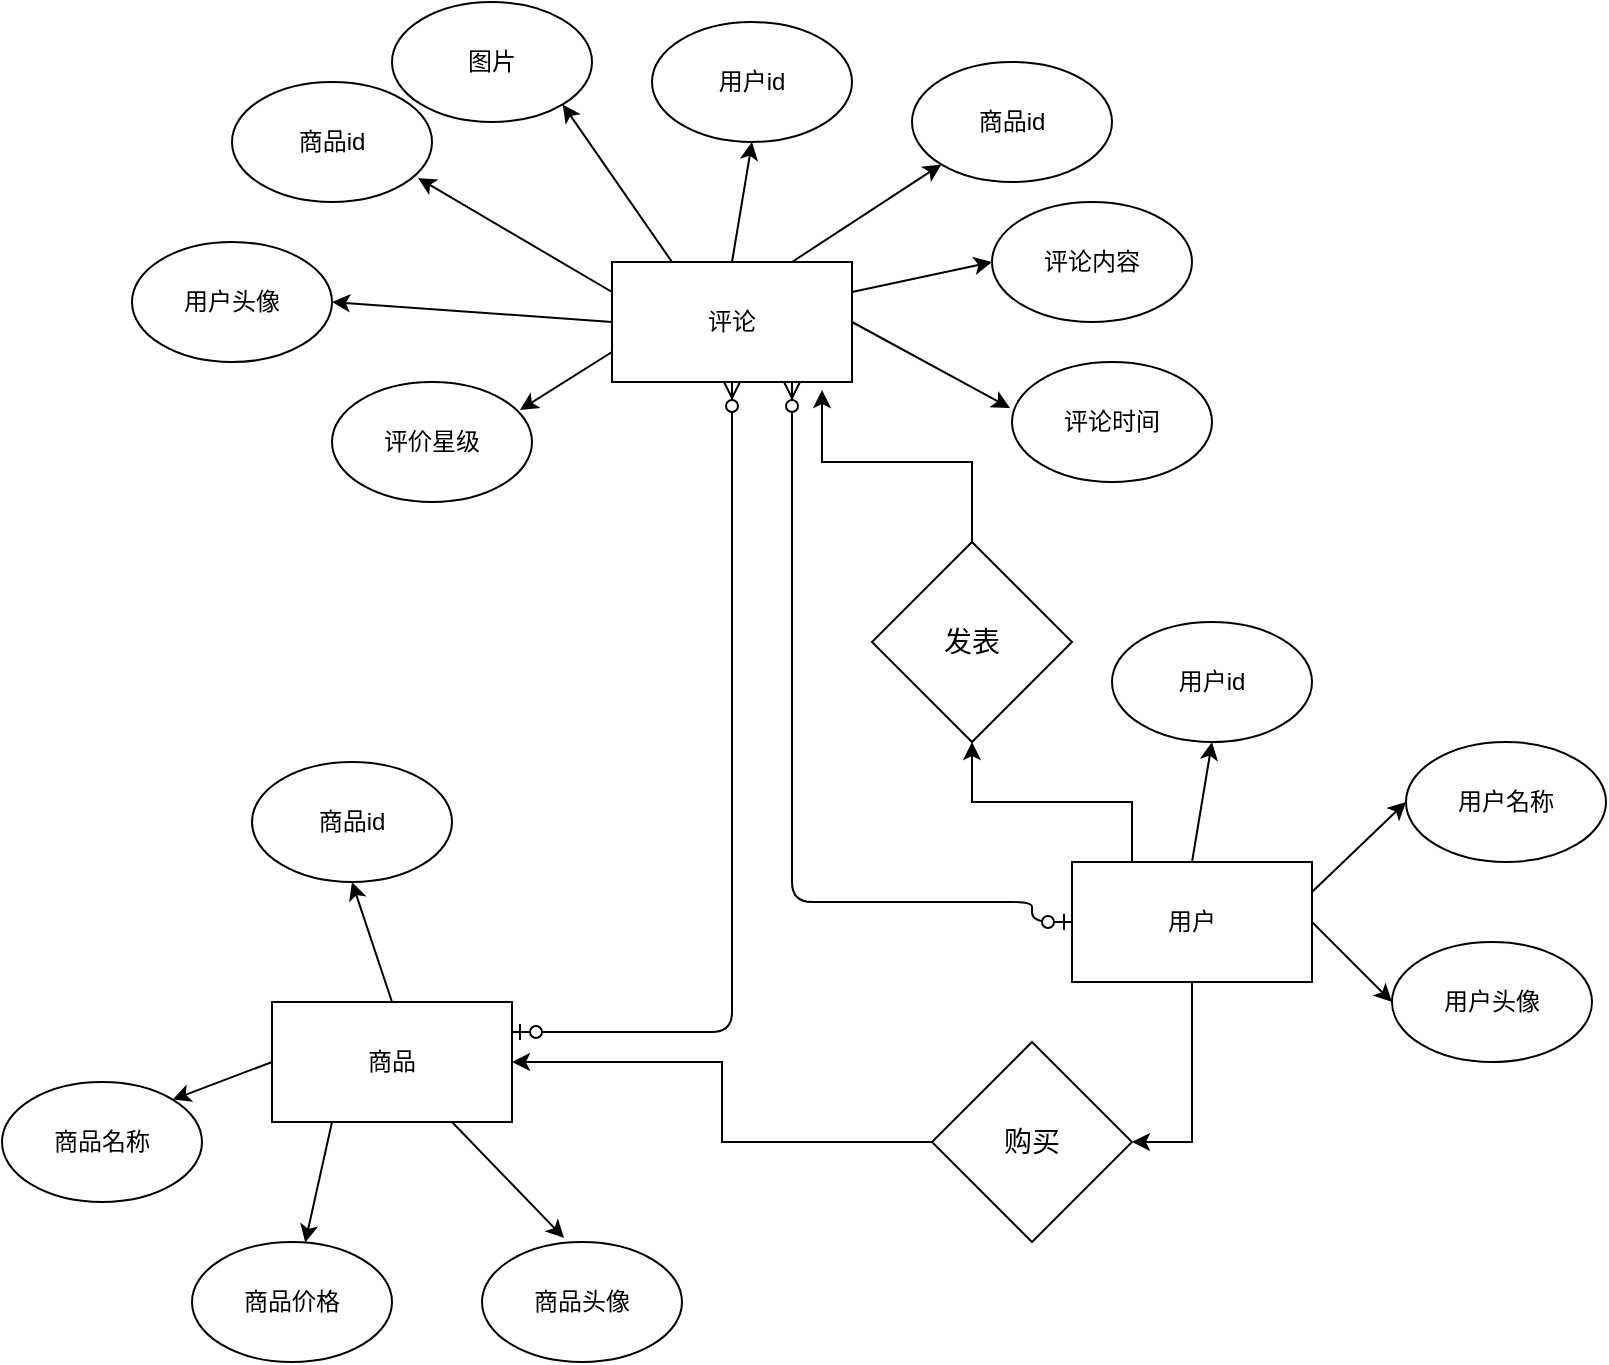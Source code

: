 <mxfile version="10.6.9" type="github"><diagram id="ki5PN8dsJEgZzoEvDbk7" name="Ã§Â¬Â¬ 1 Ã©Â¡Âµ"><mxGraphModel dx="918" dy="519" grid="1" gridSize="10" guides="1" tooltips="1" connect="1" arrows="1" fold="1" page="1" pageScale="1" pageWidth="827" pageHeight="1169" math="0" shadow="0"><root><mxCell id="0"/><mxCell id="1" parent="0"/><mxCell id="EvLDCGrfBjDYLGuFBkwB-8" style="edgeStyle=none;rounded=0;orthogonalLoop=1;jettySize=auto;html=1;exitX=1;exitY=0.5;exitDx=0;exitDy=0;entryX=-0.01;entryY=0.383;entryDx=0;entryDy=0;entryPerimeter=0;" edge="1" parent="1" source="0DmN0Nj1PdMddugerFKn-2" target="0DmN0Nj1PdMddugerFKn-3"><mxGeometry relative="1" as="geometry"/></mxCell><mxCell id="EvLDCGrfBjDYLGuFBkwB-9" style="edgeStyle=none;rounded=0;orthogonalLoop=1;jettySize=auto;html=1;exitX=1;exitY=0.25;exitDx=0;exitDy=0;entryX=0;entryY=0.5;entryDx=0;entryDy=0;" edge="1" parent="1" source="0DmN0Nj1PdMddugerFKn-2" target="0DmN0Nj1PdMddugerFKn-4"><mxGeometry relative="1" as="geometry"/></mxCell><mxCell id="EvLDCGrfBjDYLGuFBkwB-10" style="edgeStyle=none;rounded=0;orthogonalLoop=1;jettySize=auto;html=1;exitX=0.75;exitY=0;exitDx=0;exitDy=0;entryX=0;entryY=1;entryDx=0;entryDy=0;" edge="1" parent="1" source="0DmN0Nj1PdMddugerFKn-2" target="0DmN0Nj1PdMddugerFKn-33"><mxGeometry relative="1" as="geometry"/></mxCell><mxCell id="EvLDCGrfBjDYLGuFBkwB-11" style="edgeStyle=none;rounded=0;orthogonalLoop=1;jettySize=auto;html=1;exitX=0.5;exitY=0;exitDx=0;exitDy=0;entryX=0.5;entryY=1;entryDx=0;entryDy=0;" edge="1" parent="1" source="0DmN0Nj1PdMddugerFKn-2" target="0DmN0Nj1PdMddugerFKn-9"><mxGeometry relative="1" as="geometry"/></mxCell><mxCell id="EvLDCGrfBjDYLGuFBkwB-12" style="edgeStyle=none;rounded=0;orthogonalLoop=1;jettySize=auto;html=1;exitX=0.25;exitY=0;exitDx=0;exitDy=0;entryX=1;entryY=1;entryDx=0;entryDy=0;" edge="1" parent="1" source="0DmN0Nj1PdMddugerFKn-2" target="0DmN0Nj1PdMddugerFKn-34"><mxGeometry relative="1" as="geometry"/></mxCell><mxCell id="EvLDCGrfBjDYLGuFBkwB-13" style="edgeStyle=none;rounded=0;orthogonalLoop=1;jettySize=auto;html=1;exitX=0;exitY=0.75;exitDx=0;exitDy=0;entryX=0.94;entryY=0.233;entryDx=0;entryDy=0;entryPerimeter=0;" edge="1" parent="1" source="0DmN0Nj1PdMddugerFKn-2" target="0DmN0Nj1PdMddugerFKn-5"><mxGeometry relative="1" as="geometry"/></mxCell><mxCell id="EvLDCGrfBjDYLGuFBkwB-14" style="edgeStyle=none;rounded=0;orthogonalLoop=1;jettySize=auto;html=1;exitX=0;exitY=0.25;exitDx=0;exitDy=0;entryX=0.93;entryY=0.8;entryDx=0;entryDy=0;entryPerimeter=0;" edge="1" parent="1" source="0DmN0Nj1PdMddugerFKn-2" target="0DmN0Nj1PdMddugerFKn-6"><mxGeometry relative="1" as="geometry"/></mxCell><mxCell id="EvLDCGrfBjDYLGuFBkwB-15" style="edgeStyle=none;rounded=0;orthogonalLoop=1;jettySize=auto;html=1;exitX=0;exitY=0.5;exitDx=0;exitDy=0;entryX=1;entryY=0.5;entryDx=0;entryDy=0;" edge="1" parent="1" source="0DmN0Nj1PdMddugerFKn-2" target="0DmN0Nj1PdMddugerFKn-35"><mxGeometry relative="1" as="geometry"/></mxCell><mxCell id="0DmN0Nj1PdMddugerFKn-2" value="评论" style="rounded=0;whiteSpace=wrap;html=1;" parent="1" vertex="1"><mxGeometry x="330" y="140" width="120" height="60" as="geometry"/></mxCell><mxCell id="0DmN0Nj1PdMddugerFKn-3" value="评论时间" style="ellipse;whiteSpace=wrap;html=1;" parent="1" vertex="1"><mxGeometry x="530" y="190" width="100" height="60" as="geometry"/></mxCell><mxCell id="0DmN0Nj1PdMddugerFKn-4" value="评论内容" style="ellipse;whiteSpace=wrap;html=1;" parent="1" vertex="1"><mxGeometry x="520" y="110" width="100" height="60" as="geometry"/></mxCell><mxCell id="0DmN0Nj1PdMddugerFKn-5" value="&lt;font style=&quot;font-size: 12px&quot;&gt;评价星级&lt;/font&gt;" style="ellipse;whiteSpace=wrap;html=1;" parent="1" vertex="1"><mxGeometry x="190" y="200" width="100" height="60" as="geometry"/></mxCell><mxCell id="0DmN0Nj1PdMddugerFKn-6" value="商品id" style="ellipse;whiteSpace=wrap;html=1;" parent="1" vertex="1"><mxGeometry x="140" y="50" width="100" height="60" as="geometry"/></mxCell><mxCell id="0DmN0Nj1PdMddugerFKn-9" value="用户id" style="ellipse;whiteSpace=wrap;html=1;" parent="1" vertex="1"><mxGeometry x="350" y="20" width="100" height="60" as="geometry"/></mxCell><mxCell id="EvLDCGrfBjDYLGuFBkwB-1" style="rounded=0;orthogonalLoop=1;jettySize=auto;html=1;exitX=0.5;exitY=0;exitDx=0;exitDy=0;entryX=0.5;entryY=1;entryDx=0;entryDy=0;" edge="1" parent="1" source="0DmN0Nj1PdMddugerFKn-15" target="0DmN0Nj1PdMddugerFKn-16"><mxGeometry relative="1" as="geometry"/></mxCell><mxCell id="EvLDCGrfBjDYLGuFBkwB-2" style="edgeStyle=none;rounded=0;orthogonalLoop=1;jettySize=auto;html=1;exitX=0;exitY=0.5;exitDx=0;exitDy=0;entryX=1;entryY=0;entryDx=0;entryDy=0;" edge="1" parent="1" source="0DmN0Nj1PdMddugerFKn-15" target="0DmN0Nj1PdMddugerFKn-19"><mxGeometry relative="1" as="geometry"/></mxCell><mxCell id="EvLDCGrfBjDYLGuFBkwB-3" style="edgeStyle=none;rounded=0;orthogonalLoop=1;jettySize=auto;html=1;exitX=0.25;exitY=1;exitDx=0;exitDy=0;" edge="1" parent="1" source="0DmN0Nj1PdMddugerFKn-15" target="0DmN0Nj1PdMddugerFKn-21"><mxGeometry relative="1" as="geometry"/></mxCell><mxCell id="EvLDCGrfBjDYLGuFBkwB-4" style="edgeStyle=none;rounded=0;orthogonalLoop=1;jettySize=auto;html=1;exitX=0.75;exitY=1;exitDx=0;exitDy=0;entryX=0.41;entryY=-0.033;entryDx=0;entryDy=0;entryPerimeter=0;" edge="1" parent="1" source="0DmN0Nj1PdMddugerFKn-15" target="0DmN0Nj1PdMddugerFKn-23"><mxGeometry relative="1" as="geometry"/></mxCell><mxCell id="0DmN0Nj1PdMddugerFKn-15" value="商品" style="rounded=0;whiteSpace=wrap;html=1;" parent="1" vertex="1"><mxGeometry x="160" y="510" width="120" height="60" as="geometry"/></mxCell><mxCell id="0DmN0Nj1PdMddugerFKn-16" value="商品id" style="ellipse;whiteSpace=wrap;html=1;" parent="1" vertex="1"><mxGeometry x="150" y="390" width="100" height="60" as="geometry"/></mxCell><mxCell id="0DmN0Nj1PdMddugerFKn-19" value="商品名称" style="ellipse;whiteSpace=wrap;html=1;" parent="1" vertex="1"><mxGeometry x="25" y="550" width="100" height="60" as="geometry"/></mxCell><mxCell id="0DmN0Nj1PdMddugerFKn-21" value="商品价格" style="ellipse;whiteSpace=wrap;html=1;" parent="1" vertex="1"><mxGeometry x="120" y="630" width="100" height="60" as="geometry"/></mxCell><mxCell id="0DmN0Nj1PdMddugerFKn-23" value="商品头像" style="ellipse;whiteSpace=wrap;html=1;" parent="1" vertex="1"><mxGeometry x="265" y="630" width="100" height="60" as="geometry"/></mxCell><mxCell id="DWRlLl2zWPkpYWhoKBRB-5" style="edgeStyle=orthogonalEdgeStyle;rounded=0;orthogonalLoop=1;jettySize=auto;html=1;exitX=0.5;exitY=1;exitDx=0;exitDy=0;entryX=1;entryY=0.5;entryDx=0;entryDy=0;" parent="1" source="0DmN0Nj1PdMddugerFKn-25" target="DWRlLl2zWPkpYWhoKBRB-1" edge="1"><mxGeometry relative="1" as="geometry"/></mxCell><mxCell id="DWRlLl2zWPkpYWhoKBRB-7" style="edgeStyle=orthogonalEdgeStyle;rounded=0;orthogonalLoop=1;jettySize=auto;html=1;exitX=0.25;exitY=0;exitDx=0;exitDy=0;entryX=0.5;entryY=1;entryDx=0;entryDy=0;" parent="1" source="0DmN0Nj1PdMddugerFKn-25" target="DWRlLl2zWPkpYWhoKBRB-6" edge="1"><mxGeometry relative="1" as="geometry"/></mxCell><mxCell id="EvLDCGrfBjDYLGuFBkwB-5" style="edgeStyle=none;rounded=0;orthogonalLoop=1;jettySize=auto;html=1;exitX=1;exitY=0.25;exitDx=0;exitDy=0;entryX=0;entryY=0.5;entryDx=0;entryDy=0;" edge="1" parent="1" source="0DmN0Nj1PdMddugerFKn-25" target="0DmN0Nj1PdMddugerFKn-29"><mxGeometry relative="1" as="geometry"/></mxCell><mxCell id="EvLDCGrfBjDYLGuFBkwB-6" style="edgeStyle=none;rounded=0;orthogonalLoop=1;jettySize=auto;html=1;exitX=1;exitY=0.5;exitDx=0;exitDy=0;entryX=0;entryY=0.5;entryDx=0;entryDy=0;" edge="1" parent="1" source="0DmN0Nj1PdMddugerFKn-25" target="0DmN0Nj1PdMddugerFKn-31"><mxGeometry relative="1" as="geometry"/></mxCell><mxCell id="EvLDCGrfBjDYLGuFBkwB-7" style="edgeStyle=none;rounded=0;orthogonalLoop=1;jettySize=auto;html=1;exitX=0.5;exitY=0;exitDx=0;exitDy=0;entryX=0.5;entryY=1;entryDx=0;entryDy=0;" edge="1" parent="1" source="0DmN0Nj1PdMddugerFKn-25" target="0DmN0Nj1PdMddugerFKn-27"><mxGeometry relative="1" as="geometry"/></mxCell><mxCell id="0DmN0Nj1PdMddugerFKn-25" value="用户" style="rounded=0;whiteSpace=wrap;html=1;" parent="1" vertex="1"><mxGeometry x="560" y="440" width="120" height="60" as="geometry"/></mxCell><mxCell id="0DmN0Nj1PdMddugerFKn-27" value="用户id" style="ellipse;whiteSpace=wrap;html=1;" parent="1" vertex="1"><mxGeometry x="580" y="320" width="100" height="60" as="geometry"/></mxCell><mxCell id="0DmN0Nj1PdMddugerFKn-29" value="用户名称" style="ellipse;whiteSpace=wrap;html=1;" parent="1" vertex="1"><mxGeometry x="727" y="380" width="100" height="60" as="geometry"/></mxCell><mxCell id="0DmN0Nj1PdMddugerFKn-31" value="用户头像" style="ellipse;whiteSpace=wrap;html=1;" parent="1" vertex="1"><mxGeometry x="720" y="480" width="100" height="60" as="geometry"/></mxCell><mxCell id="0DmN0Nj1PdMddugerFKn-33" value="商品id" style="ellipse;whiteSpace=wrap;html=1;" parent="1" vertex="1"><mxGeometry x="480" y="40" width="100" height="60" as="geometry"/></mxCell><mxCell id="0DmN0Nj1PdMddugerFKn-34" value="图片" style="ellipse;whiteSpace=wrap;html=1;" parent="1" vertex="1"><mxGeometry x="220" y="10" width="100" height="60" as="geometry"/></mxCell><mxCell id="0DmN0Nj1PdMddugerFKn-35" value="用户头像" style="ellipse;whiteSpace=wrap;html=1;" parent="1" vertex="1"><mxGeometry x="90" y="130" width="100" height="60" as="geometry"/></mxCell><mxCell id="0DmN0Nj1PdMddugerFKn-38" value="" style="edgeStyle=orthogonalEdgeStyle;fontSize=12;html=1;endArrow=ERzeroToMany;startArrow=ERzeroToOne;entryX=0.5;entryY=1;entryDx=0;entryDy=0;exitX=1;exitY=0.25;exitDx=0;exitDy=0;" parent="1" source="0DmN0Nj1PdMddugerFKn-15" target="0DmN0Nj1PdMddugerFKn-2" edge="1"><mxGeometry width="100" height="100" relative="1" as="geometry"><mxPoint x="280" y="460" as="sourcePoint"/><mxPoint x="450" y="330" as="targetPoint"/></mxGeometry></mxCell><mxCell id="0DmN0Nj1PdMddugerFKn-39" value="" style="edgeStyle=orthogonalEdgeStyle;fontSize=12;html=1;endArrow=ERzeroToMany;startArrow=ERzeroToOne;entryX=0.75;entryY=1;entryDx=0;entryDy=0;exitX=0;exitY=0.5;exitDx=0;exitDy=0;" parent="1" source="0DmN0Nj1PdMddugerFKn-25" target="0DmN0Nj1PdMddugerFKn-2" edge="1"><mxGeometry width="100" height="100" relative="1" as="geometry"><mxPoint x="290" y="470" as="sourcePoint"/><mxPoint x="400" y="210" as="targetPoint"/><Array as="points"><mxPoint x="540" y="470"/><mxPoint x="540" y="460"/><mxPoint x="420" y="460"/></Array></mxGeometry></mxCell><mxCell id="DWRlLl2zWPkpYWhoKBRB-9" style="edgeStyle=orthogonalEdgeStyle;rounded=0;orthogonalLoop=1;jettySize=auto;html=1;exitX=0;exitY=0.5;exitDx=0;exitDy=0;entryX=1;entryY=0.5;entryDx=0;entryDy=0;" parent="1" source="DWRlLl2zWPkpYWhoKBRB-1" target="0DmN0Nj1PdMddugerFKn-15" edge="1"><mxGeometry relative="1" as="geometry"/></mxCell><mxCell id="DWRlLl2zWPkpYWhoKBRB-1" value="购买" style="shape=rhombus;strokeWidth=1;fontSize=17;perimeter=rhombusPerimeter;whiteSpace=wrap;html=1;align=center;fontSize=14;" parent="1" vertex="1"><mxGeometry x="490" y="530" width="100" height="100" as="geometry"/></mxCell><mxCell id="DWRlLl2zWPkpYWhoKBRB-8" style="edgeStyle=orthogonalEdgeStyle;rounded=0;orthogonalLoop=1;jettySize=auto;html=1;exitX=0.5;exitY=0;exitDx=0;exitDy=0;entryX=0.875;entryY=1.067;entryDx=0;entryDy=0;entryPerimeter=0;" parent="1" source="DWRlLl2zWPkpYWhoKBRB-6" target="0DmN0Nj1PdMddugerFKn-2" edge="1"><mxGeometry relative="1" as="geometry"/></mxCell><mxCell id="DWRlLl2zWPkpYWhoKBRB-6" value="发表" style="shape=rhombus;strokeWidth=1;fontSize=17;perimeter=rhombusPerimeter;whiteSpace=wrap;html=1;align=center;fontSize=14;" parent="1" vertex="1"><mxGeometry x="460" y="280" width="100" height="100" as="geometry"/></mxCell></root></mxGraphModel></diagram><diagram id="t_YvHO0kg_kepFUFtoR6" name="Ã§Â¬Â¬ 2 Ã©Â¡Âµ"><mxGraphModel dx="918" dy="519" grid="1" gridSize="10" guides="1" tooltips="1" connect="1" arrows="1" fold="1" page="1" pageScale="1" pageWidth="827" pageHeight="1169" math="0" shadow="0"><root><mxCell id="5LmmzkhRsuJCHuquBsUY-0"/><mxCell id="5LmmzkhRsuJCHuquBsUY-1" parent="5LmmzkhRsuJCHuquBsUY-0"/><mxCell id="mWyk6X7dAeRZ8mZwJizW-21" style="edgeStyle=orthogonalEdgeStyle;rounded=0;orthogonalLoop=1;jettySize=auto;html=1;exitX=1;exitY=0.25;exitDx=0;exitDy=0;entryX=0;entryY=1;entryDx=0;entryDy=0;" parent="5LmmzkhRsuJCHuquBsUY-1" source="5LmmzkhRsuJCHuquBsUY-2" target="5LmmzkhRsuJCHuquBsUY-4" edge="1"><mxGeometry relative="1" as="geometry"/></mxCell><mxCell id="mWyk6X7dAeRZ8mZwJizW-22" style="edgeStyle=orthogonalEdgeStyle;rounded=0;orthogonalLoop=1;jettySize=auto;html=1;exitX=0.5;exitY=0;exitDx=0;exitDy=0;entryX=0.5;entryY=1;entryDx=0;entryDy=0;" parent="5LmmzkhRsuJCHuquBsUY-1" source="5LmmzkhRsuJCHuquBsUY-2" target="mWyk6X7dAeRZ8mZwJizW-6" edge="1"><mxGeometry relative="1" as="geometry"/></mxCell><mxCell id="mWyk6X7dAeRZ8mZwJizW-23" style="edgeStyle=orthogonalEdgeStyle;rounded=0;orthogonalLoop=1;jettySize=auto;html=1;exitX=0;exitY=0.5;exitDx=0;exitDy=0;" parent="5LmmzkhRsuJCHuquBsUY-1" source="5LmmzkhRsuJCHuquBsUY-2" target="mWyk6X7dAeRZ8mZwJizW-7" edge="1"><mxGeometry relative="1" as="geometry"/></mxCell><mxCell id="mWyk6X7dAeRZ8mZwJizW-25" style="edgeStyle=orthogonalEdgeStyle;rounded=0;orthogonalLoop=1;jettySize=auto;html=1;exitX=0.5;exitY=1;exitDx=0;exitDy=0;entryX=0.5;entryY=0;entryDx=0;entryDy=0;" parent="5LmmzkhRsuJCHuquBsUY-1" source="5LmmzkhRsuJCHuquBsUY-2" target="mWyk6X7dAeRZ8mZwJizW-24" edge="1"><mxGeometry relative="1" as="geometry"/></mxCell><mxCell id="5LmmzkhRsuJCHuquBsUY-2" value="&lt;font style=&quot;font-size: 12px&quot;&gt;用户&lt;/font&gt;" style="strokeWidth=1;rounded=1;arcSize=10;whiteSpace=wrap;html=1;align=center;fontSize=14;" parent="5LmmzkhRsuJCHuquBsUY-1" vertex="1"><mxGeometry x="310" y="175" width="120" height="70" as="geometry"/></mxCell><mxCell id="5LmmzkhRsuJCHuquBsUY-4" value="&lt;font style=&quot;font-size: 12px&quot;&gt;id&lt;/font&gt;" style="ellipse;whiteSpace=wrap;html=1;strokeWidth=1;fontSize=14;" parent="5LmmzkhRsuJCHuquBsUY-1" vertex="1"><mxGeometry x="550" y="80" width="100" height="70" as="geometry"/></mxCell><mxCell id="mWyk6X7dAeRZ8mZwJizW-6" value="&lt;font style=&quot;font-size: 12px&quot;&gt;用户名&lt;/font&gt;" style="ellipse;whiteSpace=wrap;html=1;strokeWidth=1;fontSize=14;" parent="5LmmzkhRsuJCHuquBsUY-1" vertex="1"><mxGeometry x="330" y="40" width="100" height="70" as="geometry"/></mxCell><mxCell id="mWyk6X7dAeRZ8mZwJizW-7" value="&lt;font style=&quot;font-size: 12px&quot;&gt;手机号&lt;/font&gt;" style="ellipse;whiteSpace=wrap;html=1;strokeWidth=1;fontSize=14;" parent="5LmmzkhRsuJCHuquBsUY-1" vertex="1"><mxGeometry x="80" y="80" width="100" height="70" as="geometry"/></mxCell><mxCell id="mWyk6X7dAeRZ8mZwJizW-15" style="edgeStyle=orthogonalEdgeStyle;rounded=0;orthogonalLoop=1;jettySize=auto;html=1;exitX=0;exitY=0.5;exitDx=0;exitDy=0;" parent="5LmmzkhRsuJCHuquBsUY-1" source="mWyk6X7dAeRZ8mZwJizW-8" target="mWyk6X7dAeRZ8mZwJizW-14" edge="1"><mxGeometry relative="1" as="geometry"/></mxCell><mxCell id="mWyk6X7dAeRZ8mZwJizW-16" style="edgeStyle=orthogonalEdgeStyle;rounded=0;orthogonalLoop=1;jettySize=auto;html=1;exitX=0;exitY=0.75;exitDx=0;exitDy=0;entryX=0.99;entryY=0.371;entryDx=0;entryDy=0;entryPerimeter=0;" parent="5LmmzkhRsuJCHuquBsUY-1" source="mWyk6X7dAeRZ8mZwJizW-8" target="mWyk6X7dAeRZ8mZwJizW-13" edge="1"><mxGeometry relative="1" as="geometry"/></mxCell><mxCell id="mWyk6X7dAeRZ8mZwJizW-17" style="edgeStyle=orthogonalEdgeStyle;rounded=0;orthogonalLoop=1;jettySize=auto;html=1;exitX=0.25;exitY=1;exitDx=0;exitDy=0;" parent="5LmmzkhRsuJCHuquBsUY-1" source="mWyk6X7dAeRZ8mZwJizW-8" edge="1"><mxGeometry relative="1" as="geometry"><mxPoint x="340" y="564.5" as="targetPoint"/></mxGeometry></mxCell><mxCell id="mWyk6X7dAeRZ8mZwJizW-18" style="edgeStyle=orthogonalEdgeStyle;rounded=0;orthogonalLoop=1;jettySize=auto;html=1;exitX=0.75;exitY=1;exitDx=0;exitDy=0;" parent="5LmmzkhRsuJCHuquBsUY-1" source="mWyk6X7dAeRZ8mZwJizW-8" target="mWyk6X7dAeRZ8mZwJizW-11" edge="1"><mxGeometry relative="1" as="geometry"/></mxCell><mxCell id="mWyk6X7dAeRZ8mZwJizW-19" style="edgeStyle=orthogonalEdgeStyle;rounded=0;orthogonalLoop=1;jettySize=auto;html=1;exitX=1;exitY=0.5;exitDx=0;exitDy=0;" parent="5LmmzkhRsuJCHuquBsUY-1" source="mWyk6X7dAeRZ8mZwJizW-8" target="mWyk6X7dAeRZ8mZwJizW-10" edge="1"><mxGeometry relative="1" as="geometry"/></mxCell><mxCell id="mWyk6X7dAeRZ8mZwJizW-29" style="edgeStyle=orthogonalEdgeStyle;rounded=0;orthogonalLoop=1;jettySize=auto;html=1;exitX=1;exitY=0.25;exitDx=0;exitDy=0;entryX=0;entryY=0.5;entryDx=0;entryDy=0;" parent="5LmmzkhRsuJCHuquBsUY-1" source="mWyk6X7dAeRZ8mZwJizW-8" target="mWyk6X7dAeRZ8mZwJizW-9" edge="1"><mxGeometry relative="1" as="geometry"/></mxCell><mxCell id="mWyk6X7dAeRZ8mZwJizW-31" style="edgeStyle=orthogonalEdgeStyle;rounded=0;orthogonalLoop=1;jettySize=auto;html=1;exitX=0;exitY=0.25;exitDx=0;exitDy=0;entryX=1;entryY=0.5;entryDx=0;entryDy=0;" parent="5LmmzkhRsuJCHuquBsUY-1" source="mWyk6X7dAeRZ8mZwJizW-8" target="mWyk6X7dAeRZ8mZwJizW-30" edge="1"><mxGeometry relative="1" as="geometry"/></mxCell><mxCell id="mWyk6X7dAeRZ8mZwJizW-8" value="&lt;font style=&quot;font-size: 12px&quot;&gt;收货地址&lt;/font&gt;" style="strokeWidth=1;rounded=1;arcSize=10;whiteSpace=wrap;html=1;align=center;fontSize=14;" parent="5LmmzkhRsuJCHuquBsUY-1" vertex="1"><mxGeometry x="330" y="449.5" width="120" height="70" as="geometry"/></mxCell><mxCell id="mWyk6X7dAeRZ8mZwJizW-9" value="&lt;font style=&quot;font-size: 12px&quot;&gt;邮政编码&lt;/font&gt;" style="ellipse;whiteSpace=wrap;html=1;strokeWidth=1;fontSize=14;" parent="5LmmzkhRsuJCHuquBsUY-1" vertex="1"><mxGeometry x="540" y="409.5" width="100" height="70" as="geometry"/></mxCell><mxCell id="mWyk6X7dAeRZ8mZwJizW-10" value="&lt;font style=&quot;font-size: 12px&quot;&gt;省份&lt;/font&gt;" style="ellipse;whiteSpace=wrap;html=1;strokeWidth=1;fontSize=14;" parent="5LmmzkhRsuJCHuquBsUY-1" vertex="1"><mxGeometry x="550" y="529.5" width="100" height="70" as="geometry"/></mxCell><mxCell id="mWyk6X7dAeRZ8mZwJizW-11" value="&lt;font style=&quot;font-size: 12px&quot;&gt;城市&lt;/font&gt;" style="ellipse;whiteSpace=wrap;html=1;strokeWidth=1;fontSize=14;" parent="5LmmzkhRsuJCHuquBsUY-1" vertex="1"><mxGeometry x="430" y="559.5" width="100" height="70" as="geometry"/></mxCell><mxCell id="mWyk6X7dAeRZ8mZwJizW-12" value="&lt;font style=&quot;font-size: 12px&quot;&gt;详细地址&lt;/font&gt;" style="ellipse;whiteSpace=wrap;html=1;strokeWidth=1;fontSize=14;" parent="5LmmzkhRsuJCHuquBsUY-1" vertex="1"><mxGeometry x="280" y="564.5" width="100" height="70" as="geometry"/></mxCell><mxCell id="mWyk6X7dAeRZ8mZwJizW-13" value="&lt;font style=&quot;font-size: 11px&quot;&gt;固定电话&lt;/font&gt;" style="ellipse;whiteSpace=wrap;html=1;strokeWidth=1;fontSize=14;" parent="5LmmzkhRsuJCHuquBsUY-1" vertex="1"><mxGeometry x="130" y="539.5" width="100" height="70" as="geometry"/></mxCell><mxCell id="mWyk6X7dAeRZ8mZwJizW-14" value="&lt;font style=&quot;font-size: 11px&quot;&gt;收货人姓名&lt;/font&gt;" style="ellipse;whiteSpace=wrap;html=1;strokeWidth=1;fontSize=14;" parent="5LmmzkhRsuJCHuquBsUY-1" vertex="1"><mxGeometry x="80" y="439.5" width="100" height="70" as="geometry"/></mxCell><mxCell id="mWyk6X7dAeRZ8mZwJizW-27" style="edgeStyle=orthogonalEdgeStyle;rounded=0;orthogonalLoop=1;jettySize=auto;html=1;exitX=0.5;exitY=1;exitDx=0;exitDy=0;entryX=0.5;entryY=0;entryDx=0;entryDy=0;" parent="5LmmzkhRsuJCHuquBsUY-1" source="mWyk6X7dAeRZ8mZwJizW-24" target="mWyk6X7dAeRZ8mZwJizW-8" edge="1"><mxGeometry relative="1" as="geometry"/></mxCell><mxCell id="mWyk6X7dAeRZ8mZwJizW-24" value="&lt;font style=&quot;font-size: 11px&quot;&gt;添加&lt;/font&gt;" style="shape=rhombus;strokeWidth=1;fontSize=17;perimeter=rhombusPerimeter;whiteSpace=wrap;html=1;align=center;fontSize=14;" parent="5LmmzkhRsuJCHuquBsUY-1" vertex="1"><mxGeometry x="313" y="297.5" width="100" height="100" as="geometry"/></mxCell><mxCell id="mWyk6X7dAeRZ8mZwJizW-28" value="" style="fontSize=12;html=1;endArrow=ERzeroToMany;startArrow=ERmandOne;exitX=1.008;exitY=0.629;exitDx=0;exitDy=0;exitPerimeter=0;entryX=0.75;entryY=0;entryDx=0;entryDy=0;edgeStyle=orthogonalEdgeStyle;" parent="5LmmzkhRsuJCHuquBsUY-1" source="5LmmzkhRsuJCHuquBsUY-2" target="mWyk6X7dAeRZ8mZwJizW-8" edge="1"><mxGeometry width="100" height="100" relative="1" as="geometry"><mxPoint x="460" y="400" as="sourcePoint"/><mxPoint x="560" y="300" as="targetPoint"/></mxGeometry></mxCell><mxCell id="mWyk6X7dAeRZ8mZwJizW-30" value="&lt;font style=&quot;font-size: 12px&quot;&gt;用户id&lt;/font&gt;" style="ellipse;whiteSpace=wrap;html=1;strokeWidth=1;fontSize=14;" parent="5LmmzkhRsuJCHuquBsUY-1" vertex="1"><mxGeometry x="60" y="347.5" width="100" height="70" as="geometry"/></mxCell></root></mxGraphModel></diagram><diagram id="KT6W6j0dY2E4ytbY90dG" name="Ã§Â¬Â¬ 3 Ã©Â¡Âµ"><mxGraphModel dx="918" dy="519" grid="1" gridSize="10" guides="1" tooltips="1" connect="1" arrows="1" fold="1" page="1" pageScale="1" pageWidth="827" pageHeight="1169" math="0" shadow="0"><root><mxCell id="q57hfEerk20kRcIcbQq8-0"/><mxCell id="q57hfEerk20kRcIcbQq8-1" parent="q57hfEerk20kRcIcbQq8-0"/><mxCell id="q57hfEerk20kRcIcbQq8-27" style="edgeStyle=orthogonalEdgeStyle;rounded=0;orthogonalLoop=1;jettySize=auto;html=1;exitX=0.5;exitY=1;exitDx=0;exitDy=0;" parent="q57hfEerk20kRcIcbQq8-1" source="q57hfEerk20kRcIcbQq8-2" target="q57hfEerk20kRcIcbQq8-26" edge="1"><mxGeometry relative="1" as="geometry"/></mxCell><mxCell id="q57hfEerk20kRcIcbQq8-2" value="运营" style="strokeWidth=2;rounded=1;arcSize=10;whiteSpace=wrap;html=1;align=center;fontSize=14;" parent="q57hfEerk20kRcIcbQq8-1" vertex="1"><mxGeometry x="285" y="70" width="110" height="80" as="geometry"/></mxCell><mxCell id="q57hfEerk20kRcIcbQq8-16" style="edgeStyle=orthogonalEdgeStyle;rounded=0;orthogonalLoop=1;jettySize=auto;html=1;exitX=0;exitY=0.25;exitDx=0;exitDy=0;" parent="q57hfEerk20kRcIcbQq8-1" source="q57hfEerk20kRcIcbQq8-3" target="q57hfEerk20kRcIcbQq8-14" edge="1"><mxGeometry relative="1" as="geometry"/></mxCell><mxCell id="q57hfEerk20kRcIcbQq8-17" style="edgeStyle=orthogonalEdgeStyle;rounded=0;orthogonalLoop=1;jettySize=auto;html=1;exitX=0;exitY=0.5;exitDx=0;exitDy=0;entryX=1;entryY=0.5;entryDx=0;entryDy=0;" parent="q57hfEerk20kRcIcbQq8-1" source="q57hfEerk20kRcIcbQq8-3" target="q57hfEerk20kRcIcbQq8-9" edge="1"><mxGeometry relative="1" as="geometry"/></mxCell><mxCell id="q57hfEerk20kRcIcbQq8-18" style="edgeStyle=orthogonalEdgeStyle;rounded=0;orthogonalLoop=1;jettySize=auto;html=1;exitX=0;exitY=0.75;exitDx=0;exitDy=0;entryX=1;entryY=0.5;entryDx=0;entryDy=0;" parent="q57hfEerk20kRcIcbQq8-1" source="q57hfEerk20kRcIcbQq8-3" target="q57hfEerk20kRcIcbQq8-8" edge="1"><mxGeometry relative="1" as="geometry"/></mxCell><mxCell id="q57hfEerk20kRcIcbQq8-30" style="edgeStyle=orthogonalEdgeStyle;rounded=0;orthogonalLoop=1;jettySize=auto;html=1;exitX=0.25;exitY=0;exitDx=0;exitDy=0;entryX=1;entryY=1;entryDx=0;entryDy=0;" parent="q57hfEerk20kRcIcbQq8-1" source="q57hfEerk20kRcIcbQq8-3" target="q57hfEerk20kRcIcbQq8-4" edge="1"><mxGeometry relative="1" as="geometry"/></mxCell><mxCell id="q57hfEerk20kRcIcbQq8-31" style="edgeStyle=orthogonalEdgeStyle;rounded=0;orthogonalLoop=1;jettySize=auto;html=1;exitX=0.75;exitY=0;exitDx=0;exitDy=0;entryX=0;entryY=0.5;entryDx=0;entryDy=0;" parent="q57hfEerk20kRcIcbQq8-1" source="q57hfEerk20kRcIcbQq8-3" target="q57hfEerk20kRcIcbQq8-5" edge="1"><mxGeometry relative="1" as="geometry"><Array as="points"><mxPoint x="410" y="390"/><mxPoint x="410" y="290"/><mxPoint x="530" y="290"/></Array></mxGeometry></mxCell><mxCell id="q57hfEerk20kRcIcbQq8-32" style="edgeStyle=orthogonalEdgeStyle;rounded=0;orthogonalLoop=1;jettySize=auto;html=1;exitX=1;exitY=0.25;exitDx=0;exitDy=0;entryX=0;entryY=0.5;entryDx=0;entryDy=0;" parent="q57hfEerk20kRcIcbQq8-1" source="q57hfEerk20kRcIcbQq8-3" target="q57hfEerk20kRcIcbQq8-6" edge="1"><mxGeometry relative="1" as="geometry"/></mxCell><mxCell id="q57hfEerk20kRcIcbQq8-33" style="edgeStyle=orthogonalEdgeStyle;rounded=0;orthogonalLoop=1;jettySize=auto;html=1;exitX=1;exitY=0.5;exitDx=0;exitDy=0;" parent="q57hfEerk20kRcIcbQq8-1" source="q57hfEerk20kRcIcbQq8-3" target="q57hfEerk20kRcIcbQq8-7" edge="1"><mxGeometry relative="1" as="geometry"/></mxCell><mxCell id="q57hfEerk20kRcIcbQq8-34" style="edgeStyle=orthogonalEdgeStyle;rounded=0;orthogonalLoop=1;jettySize=auto;html=1;exitX=1;exitY=0.75;exitDx=0;exitDy=0;entryX=0;entryY=0.5;entryDx=0;entryDy=0;" parent="q57hfEerk20kRcIcbQq8-1" source="q57hfEerk20kRcIcbQq8-3" target="q57hfEerk20kRcIcbQq8-15" edge="1"><mxGeometry relative="1" as="geometry"/></mxCell><mxCell id="R35eeTmV1NVuDmdWitgU-6" style="edgeStyle=orthogonalEdgeStyle;rounded=0;orthogonalLoop=1;jettySize=auto;html=1;exitX=0.75;exitY=1;exitDx=0;exitDy=0;entryX=0;entryY=0.5;entryDx=0;entryDy=0;" parent="q57hfEerk20kRcIcbQq8-1" source="q57hfEerk20kRcIcbQq8-3" target="R35eeTmV1NVuDmdWitgU-5" edge="1"><mxGeometry relative="1" as="geometry"><Array as="points"><mxPoint x="460" y="470"/><mxPoint x="460" y="660"/></Array></mxGeometry></mxCell><mxCell id="q57hfEerk20kRcIcbQq8-3" value="活动" style="strokeWidth=2;rounded=1;arcSize=10;whiteSpace=wrap;html=1;align=center;fontSize=14;" parent="q57hfEerk20kRcIcbQq8-1" vertex="1"><mxGeometry x="293" y="390" width="110" height="80" as="geometry"/></mxCell><mxCell id="q57hfEerk20kRcIcbQq8-4" value="活动标题" style="ellipse;shape=doubleEllipse;margin=10;strokeWidth=2;fontSize=14;whiteSpace=wrap;html=1;align=center;" parent="q57hfEerk20kRcIcbQq8-1" vertex="1"><mxGeometry x="60" y="220" width="100" height="80" as="geometry"/></mxCell><mxCell id="q57hfEerk20kRcIcbQq8-5" value="活动连接" style="ellipse;shape=doubleEllipse;margin=10;strokeWidth=2;fontSize=14;whiteSpace=wrap;html=1;align=center;" parent="q57hfEerk20kRcIcbQq8-1" vertex="1"><mxGeometry x="530" y="240" width="100" height="80" as="geometry"/></mxCell><mxCell id="q57hfEerk20kRcIcbQq8-6" value="活动id" style="ellipse;shape=doubleEllipse;margin=10;strokeWidth=2;fontSize=14;whiteSpace=wrap;html=1;align=center;" parent="q57hfEerk20kRcIcbQq8-1" vertex="1"><mxGeometry x="540" y="330" width="100" height="80" as="geometry"/></mxCell><mxCell id="q57hfEerk20kRcIcbQq8-7" value="运营管理id" style="ellipse;shape=doubleEllipse;margin=10;strokeWidth=2;fontSize=14;whiteSpace=wrap;html=1;align=center;" parent="q57hfEerk20kRcIcbQq8-1" vertex="1"><mxGeometry x="530" y="420" width="100" height="80" as="geometry"/></mxCell><mxCell id="q57hfEerk20kRcIcbQq8-8" value="商品id" style="ellipse;shape=doubleEllipse;margin=10;strokeWidth=2;fontSize=14;whiteSpace=wrap;html=1;align=center;" parent="q57hfEerk20kRcIcbQq8-1" vertex="1"><mxGeometry x="100" y="560" width="100" height="80" as="geometry"/></mxCell><mxCell id="q57hfEerk20kRcIcbQq8-9" value="商品名称" style="ellipse;shape=doubleEllipse;margin=10;strokeWidth=2;fontSize=14;whiteSpace=wrap;html=1;align=center;" parent="q57hfEerk20kRcIcbQq8-1" vertex="1"><mxGeometry x="50" y="450" width="100" height="80" as="geometry"/></mxCell><mxCell id="q57hfEerk20kRcIcbQq8-24" style="edgeStyle=orthogonalEdgeStyle;rounded=0;orthogonalLoop=1;jettySize=auto;html=1;exitX=0;exitY=0.5;exitDx=0;exitDy=0;entryX=0.991;entryY=0.363;entryDx=0;entryDy=0;entryPerimeter=0;" parent="q57hfEerk20kRcIcbQq8-1" source="q57hfEerk20kRcIcbQq8-11" target="q57hfEerk20kRcIcbQq8-2" edge="1"><mxGeometry relative="1" as="geometry"/></mxCell><mxCell id="q57hfEerk20kRcIcbQq8-11" value="运营管理id" style="ellipse;shape=doubleEllipse;margin=10;strokeWidth=2;fontSize=14;whiteSpace=wrap;html=1;align=center;" parent="q57hfEerk20kRcIcbQq8-1" vertex="1"><mxGeometry x="460" y="30" width="100" height="80" as="geometry"/></mxCell><mxCell id="q57hfEerk20kRcIcbQq8-25" style="edgeStyle=orthogonalEdgeStyle;rounded=0;orthogonalLoop=1;jettySize=auto;html=1;exitX=1;exitY=0.5;exitDx=0;exitDy=0;entryX=0;entryY=0.5;entryDx=0;entryDy=0;" parent="q57hfEerk20kRcIcbQq8-1" source="q57hfEerk20kRcIcbQq8-12" target="q57hfEerk20kRcIcbQq8-2" edge="1"><mxGeometry relative="1" as="geometry"/></mxCell><mxCell id="q57hfEerk20kRcIcbQq8-12" value="运营姓名" style="ellipse;shape=doubleEllipse;margin=10;strokeWidth=2;fontSize=14;whiteSpace=wrap;html=1;align=center;" parent="q57hfEerk20kRcIcbQq8-1" vertex="1"><mxGeometry x="135" y="40" width="100" height="80" as="geometry"/></mxCell><mxCell id="q57hfEerk20kRcIcbQq8-14" value="开始时间" style="ellipse;shape=doubleEllipse;margin=10;strokeWidth=2;fontSize=14;whiteSpace=wrap;html=1;align=center;" parent="q57hfEerk20kRcIcbQq8-1" vertex="1"><mxGeometry x="70" y="360" width="100" height="80" as="geometry"/></mxCell><mxCell id="q57hfEerk20kRcIcbQq8-15" value="结束时间" style="ellipse;shape=doubleEllipse;margin=10;strokeWidth=2;fontSize=14;whiteSpace=wrap;html=1;align=center;" parent="q57hfEerk20kRcIcbQq8-1" vertex="1"><mxGeometry x="540" y="530" width="100" height="80" as="geometry"/></mxCell><mxCell id="q57hfEerk20kRcIcbQq8-28" style="edgeStyle=orthogonalEdgeStyle;rounded=0;orthogonalLoop=1;jettySize=auto;html=1;exitX=0.5;exitY=1;exitDx=0;exitDy=0;entryX=0.436;entryY=-0.037;entryDx=0;entryDy=0;entryPerimeter=0;" parent="q57hfEerk20kRcIcbQq8-1" source="q57hfEerk20kRcIcbQq8-26" target="q57hfEerk20kRcIcbQq8-3" edge="1"><mxGeometry relative="1" as="geometry"/></mxCell><mxCell id="q57hfEerk20kRcIcbQq8-26" value="发布" style="shape=rhombus;strokeWidth=2;fontSize=17;perimeter=rhombusPerimeter;whiteSpace=wrap;html=1;align=center;fontSize=14;" parent="q57hfEerk20kRcIcbQq8-1" vertex="1"><mxGeometry x="290" y="230" width="100" height="100" as="geometry"/></mxCell><mxCell id="R35eeTmV1NVuDmdWitgU-8" style="edgeStyle=none;rounded=0;orthogonalLoop=1;jettySize=auto;html=1;exitX=0;exitY=0.25;exitDx=0;exitDy=0;entryX=1;entryY=0.5;entryDx=0;entryDy=0;" parent="q57hfEerk20kRcIcbQq8-1" source="q57hfEerk20kRcIcbQq8-35" target="R35eeTmV1NVuDmdWitgU-0" edge="1"><mxGeometry relative="1" as="geometry"/></mxCell><mxCell id="R35eeTmV1NVuDmdWitgU-9" style="edgeStyle=none;rounded=0;orthogonalLoop=1;jettySize=auto;html=1;exitX=0;exitY=0.5;exitDx=0;exitDy=0;entryX=1.02;entryY=0.375;entryDx=0;entryDy=0;entryPerimeter=0;" parent="q57hfEerk20kRcIcbQq8-1" source="q57hfEerk20kRcIcbQq8-35" target="R35eeTmV1NVuDmdWitgU-1" edge="1"><mxGeometry relative="1" as="geometry"/></mxCell><mxCell id="R35eeTmV1NVuDmdWitgU-10" style="edgeStyle=none;rounded=0;orthogonalLoop=1;jettySize=auto;html=1;exitX=0.25;exitY=1;exitDx=0;exitDy=0;entryX=1;entryY=0;entryDx=0;entryDy=0;" parent="q57hfEerk20kRcIcbQq8-1" source="q57hfEerk20kRcIcbQq8-35" target="R35eeTmV1NVuDmdWitgU-2" edge="1"><mxGeometry relative="1" as="geometry"/></mxCell><mxCell id="R35eeTmV1NVuDmdWitgU-11" style="edgeStyle=none;rounded=0;orthogonalLoop=1;jettySize=auto;html=1;exitX=0.5;exitY=1;exitDx=0;exitDy=0;" parent="q57hfEerk20kRcIcbQq8-1" source="q57hfEerk20kRcIcbQq8-35" target="R35eeTmV1NVuDmdWitgU-3" edge="1"><mxGeometry relative="1" as="geometry"/></mxCell><mxCell id="R35eeTmV1NVuDmdWitgU-12" style="edgeStyle=none;rounded=0;orthogonalLoop=1;jettySize=auto;html=1;exitX=1;exitY=0.5;exitDx=0;exitDy=0;" parent="q57hfEerk20kRcIcbQq8-1" source="q57hfEerk20kRcIcbQq8-35" target="R35eeTmV1NVuDmdWitgU-4" edge="1"><mxGeometry relative="1" as="geometry"/></mxCell><mxCell id="R35eeTmV1NVuDmdWitgU-14" style="edgeStyle=none;rounded=0;orthogonalLoop=1;jettySize=auto;html=1;exitX=1;exitY=0.25;exitDx=0;exitDy=0;entryX=0;entryY=0.5;entryDx=0;entryDy=0;" parent="q57hfEerk20kRcIcbQq8-1" source="q57hfEerk20kRcIcbQq8-35" target="R35eeTmV1NVuDmdWitgU-13" edge="1"><mxGeometry relative="1" as="geometry"/></mxCell><mxCell id="q57hfEerk20kRcIcbQq8-35" value="商品" style="strokeWidth=2;rounded=1;arcSize=10;whiteSpace=wrap;html=1;align=center;fontSize=14;" parent="q57hfEerk20kRcIcbQq8-1" vertex="1"><mxGeometry x="290" y="750" width="110" height="80" as="geometry"/></mxCell><mxCell id="R35eeTmV1NVuDmdWitgU-0" value="商品id" style="ellipse;shape=doubleEllipse;margin=10;strokeWidth=2;fontSize=14;whiteSpace=wrap;html=1;align=center;" parent="q57hfEerk20kRcIcbQq8-1" vertex="1"><mxGeometry x="80" y="710" width="100" height="80" as="geometry"/></mxCell><mxCell id="R35eeTmV1NVuDmdWitgU-1" value="商品名称" style="ellipse;shape=doubleEllipse;margin=10;strokeWidth=2;fontSize=14;whiteSpace=wrap;html=1;align=center;" parent="q57hfEerk20kRcIcbQq8-1" vertex="1"><mxGeometry x="70" y="820" width="100" height="80" as="geometry"/></mxCell><mxCell id="R35eeTmV1NVuDmdWitgU-2" value="商品图片" style="ellipse;shape=doubleEllipse;margin=10;strokeWidth=2;fontSize=14;whiteSpace=wrap;html=1;align=center;" parent="q57hfEerk20kRcIcbQq8-1" vertex="1"><mxGeometry x="170" y="880" width="100" height="80" as="geometry"/></mxCell><mxCell id="R35eeTmV1NVuDmdWitgU-3" value="商品价格" style="ellipse;shape=doubleEllipse;margin=10;strokeWidth=2;fontSize=14;whiteSpace=wrap;html=1;align=center;" parent="q57hfEerk20kRcIcbQq8-1" vertex="1"><mxGeometry x="310" y="890" width="100" height="80" as="geometry"/></mxCell><mxCell id="R35eeTmV1NVuDmdWitgU-4" value="商品价格" style="ellipse;shape=doubleEllipse;margin=10;strokeWidth=2;fontSize=14;whiteSpace=wrap;html=1;align=center;" parent="q57hfEerk20kRcIcbQq8-1" vertex="1"><mxGeometry x="490" y="890" width="100" height="80" as="geometry"/></mxCell><mxCell id="R35eeTmV1NVuDmdWitgU-5" value="生效策略" style="ellipse;shape=doubleEllipse;margin=10;strokeWidth=2;fontSize=14;whiteSpace=wrap;html=1;align=center;" parent="q57hfEerk20kRcIcbQq8-1" vertex="1"><mxGeometry x="570" y="620" width="100" height="80" as="geometry"/></mxCell><mxCell id="R35eeTmV1NVuDmdWitgU-7" value="" style="fontSize=12;html=1;endArrow=ERoneToMany;exitX=0.5;exitY=1;exitDx=0;exitDy=0;entryX=0.5;entryY=0;entryDx=0;entryDy=0;" parent="q57hfEerk20kRcIcbQq8-1" source="q57hfEerk20kRcIcbQq8-3" target="q57hfEerk20kRcIcbQq8-35" edge="1"><mxGeometry width="100" height="100" relative="1" as="geometry"><mxPoint x="320" y="690" as="sourcePoint"/><mxPoint x="420" y="590" as="targetPoint"/></mxGeometry></mxCell><mxCell id="R35eeTmV1NVuDmdWitgU-13" value="商品副标题" style="ellipse;shape=doubleEllipse;margin=10;strokeWidth=2;fontSize=14;whiteSpace=wrap;html=1;align=center;" parent="q57hfEerk20kRcIcbQq8-1" vertex="1"><mxGeometry x="510" y="750" width="100" height="80" as="geometry"/></mxCell></root></mxGraphModel></diagram></mxfile>